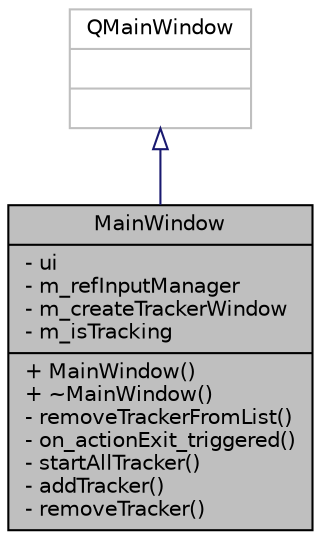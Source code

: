 digraph "MainWindow"
{
 // LATEX_PDF_SIZE
  edge [fontname="Helvetica",fontsize="10",labelfontname="Helvetica",labelfontsize="10"];
  node [fontname="Helvetica",fontsize="10",shape=record];
  Node1 [label="{MainWindow\n|- ui\l- m_refInputManager\l- m_createTrackerWindow\l- m_isTracking\l|+ MainWindow()\l+ ~MainWindow()\l- removeTrackerFromList()\l- on_actionExit_triggered()\l- startAllTracker()\l- addTracker()\l- removeTracker()\l}",height=0.2,width=0.4,color="black", fillcolor="grey75", style="filled", fontcolor="black",tooltip="Qt main Window wrapper containing slot methods."];
  Node2 -> Node1 [dir="back",color="midnightblue",fontsize="10",style="solid",arrowtail="onormal",fontname="Helvetica"];
  Node2 [label="{QMainWindow\n||}",height=0.2,width=0.4,color="grey75", fillcolor="white", style="filled",tooltip=" "];
}
